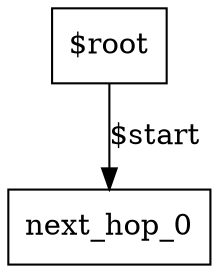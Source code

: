 digraph egress {
0 [label="$root" shape=box color="black"];
1 [label="next_hop_0" shape=box color="black"];
0-> 1 [label="$start" color="black"];
}
